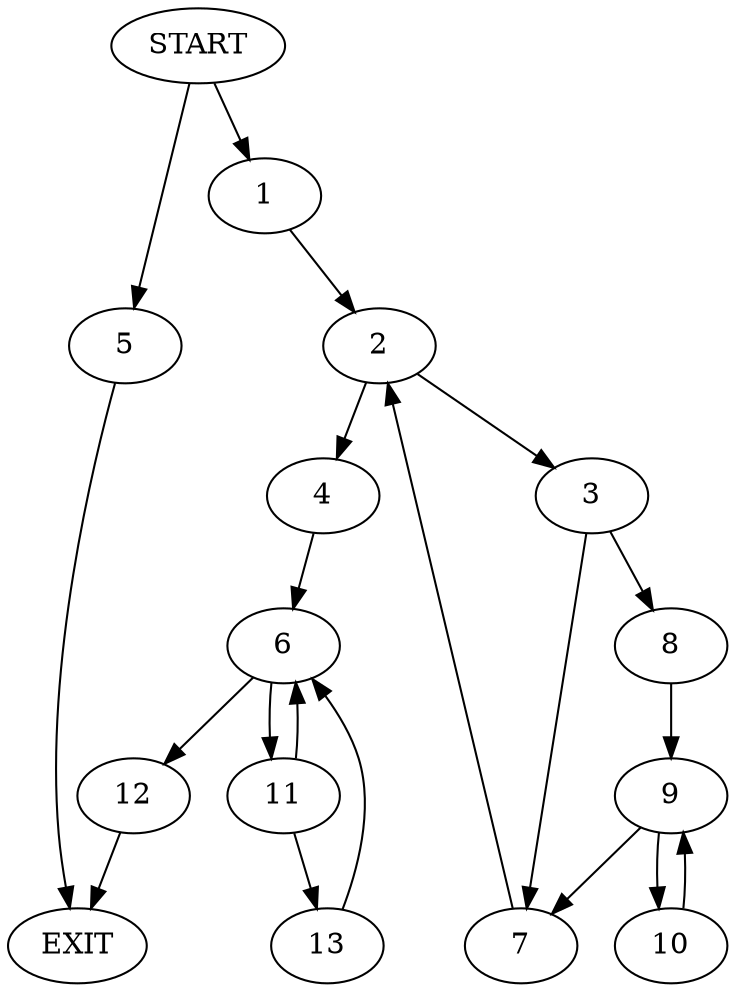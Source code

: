 digraph {
0 [label="START"]
14 [label="EXIT"]
0 -> 1
1 -> 2
2 -> 3
2 -> 4
0 -> 5
5 -> 14
4 -> 6
3 -> 7
3 -> 8
7 -> 2
8 -> 9
9 -> 7
9 -> 10
10 -> 9
6 -> 11
6 -> 12
11 -> 13
11 -> 6
12 -> 14
13 -> 6
}
